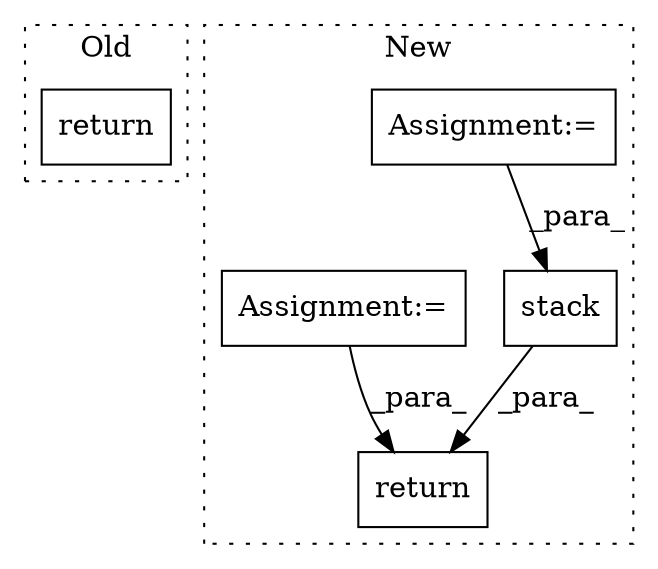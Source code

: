 digraph G {
subgraph cluster0 {
1 [label="return" a="41" s="8445" l="7" shape="box"];
label = "Old";
style="dotted";
}
subgraph cluster1 {
2 [label="stack" a="32" s="8764,8856" l="6,1" shape="box"];
3 [label="return" a="41" s="8915" l="12" shape="box"];
4 [label="Assignment:=" a="7" s="8672" l="1" shape="box"];
5 [label="Assignment:=" a="7" s="7500" l="15" shape="box"];
label = "New";
style="dotted";
}
2 -> 3 [label="_para_"];
4 -> 2 [label="_para_"];
5 -> 3 [label="_para_"];
}